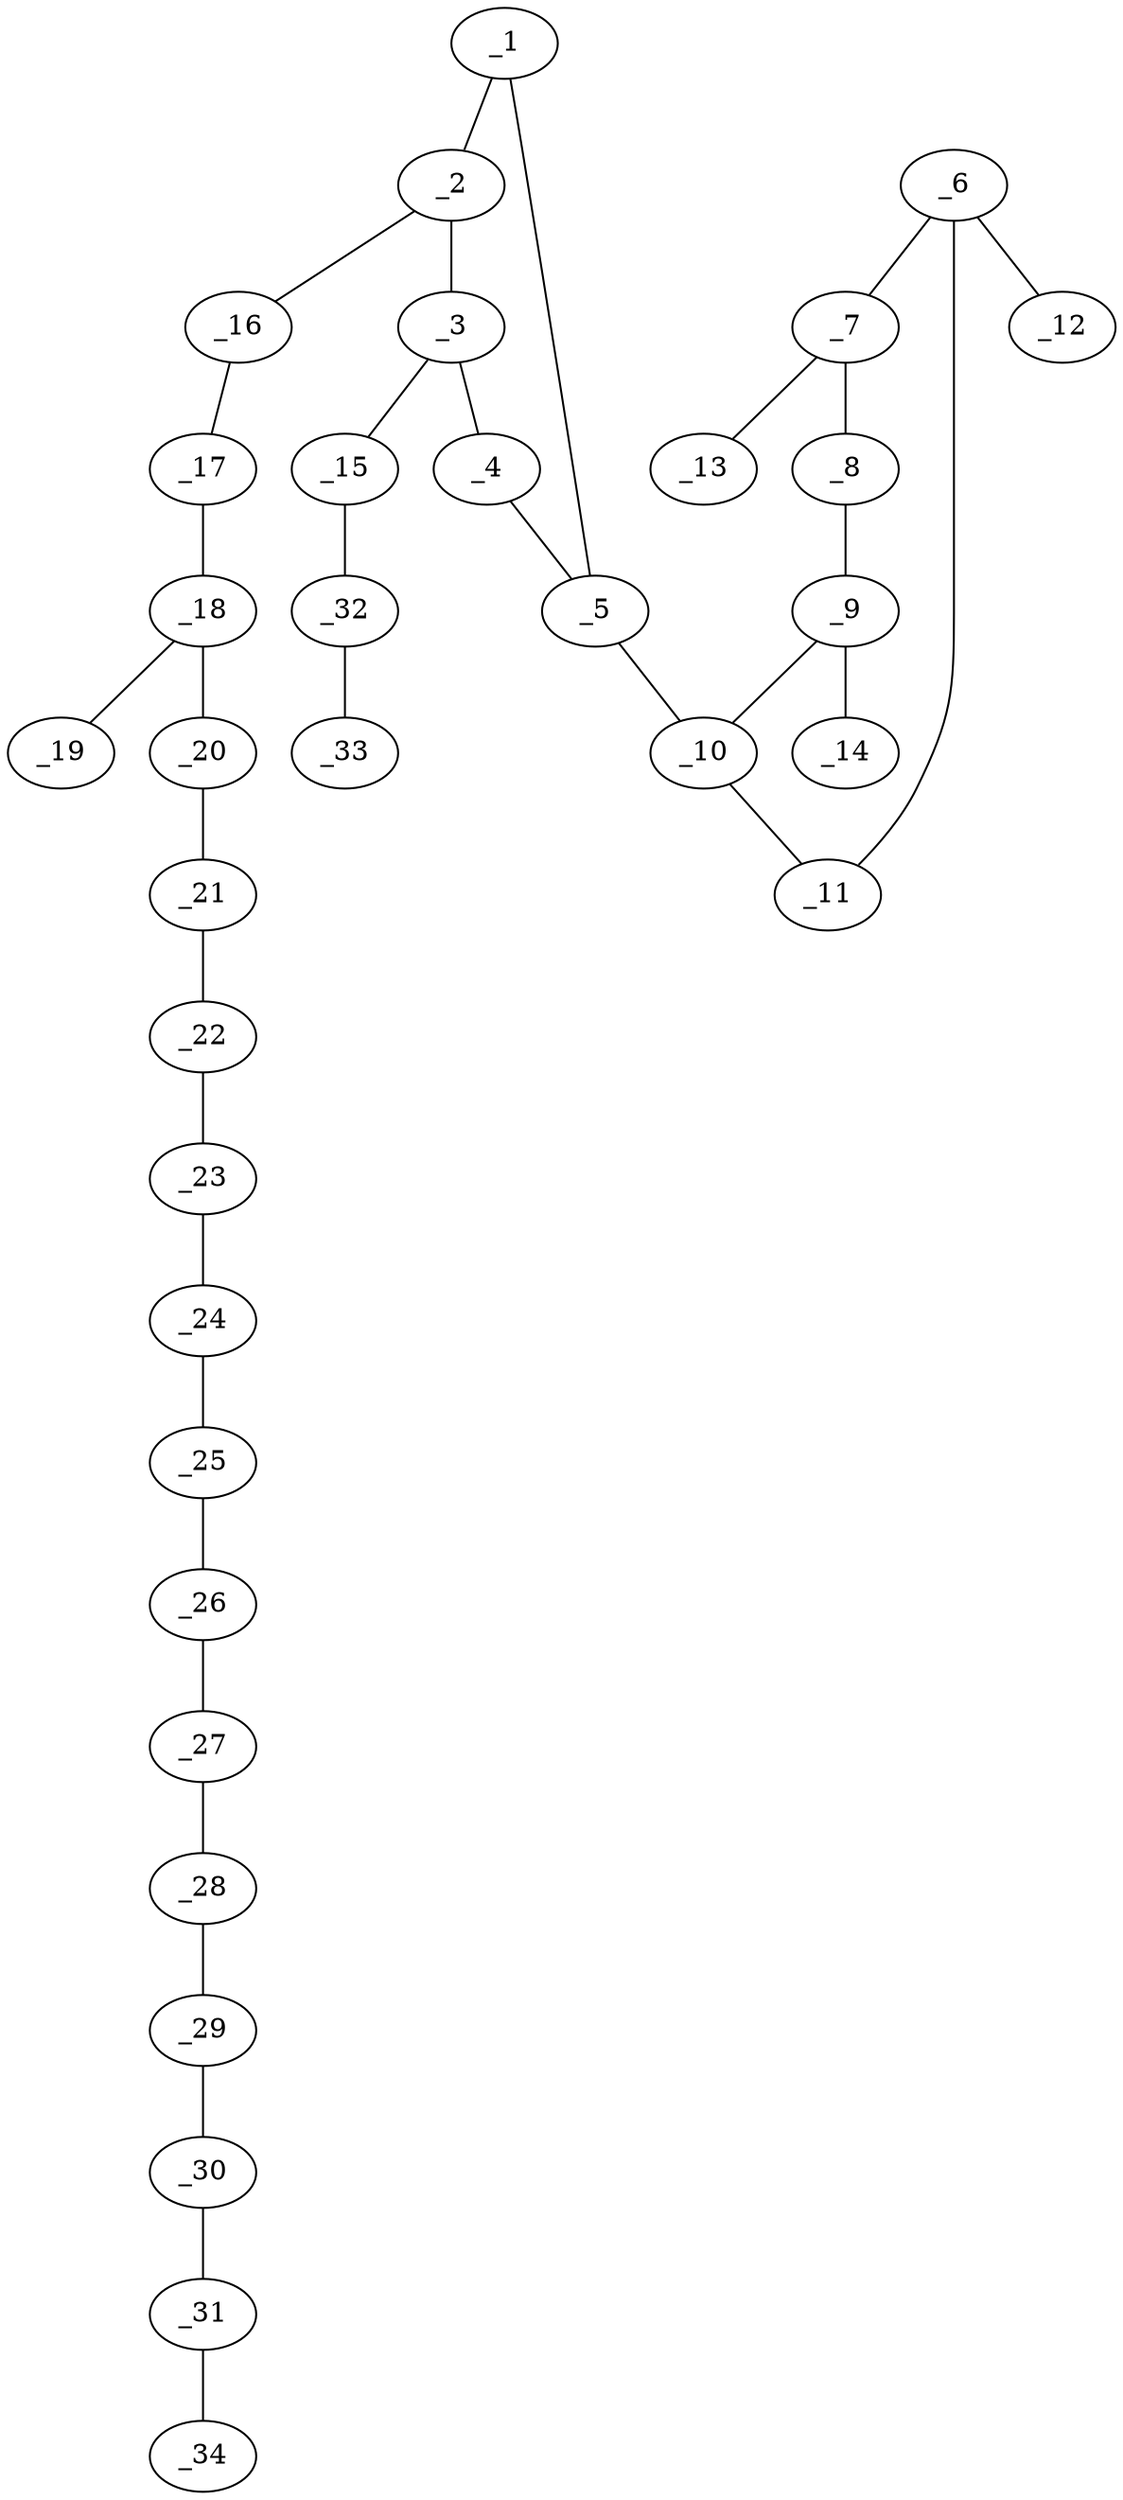graph molid654956 {
	_1	 [charge=0,
		chem=2,
		symbol="O  ",
		x="14.3494",
		y="-1.0519"];
	_2	 [charge=0,
		chem=1,
		symbol="C  ",
		x="14.6584",
		y="-0.1008"];
	_1 -- _2	 [valence=1];
	_5	 [charge=0,
		chem=1,
		symbol="C  ",
		x="15.1584",
		y="-1.6397"];
	_1 -- _5	 [valence=1];
	_3	 [charge=0,
		chem=1,
		symbol="C  ",
		x="15.6584",
		y="-0.1008"];
	_2 -- _3	 [valence=1];
	_16	 [charge=0,
		chem=1,
		symbol="C  ",
		x="14.0707",
		y="0.7082"];
	_2 -- _16	 [valence=1];
	_4	 [charge=0,
		chem=1,
		symbol="C  ",
		x="15.9674",
		y="-1.0519"];
	_3 -- _4	 [valence=1];
	_15	 [charge=0,
		chem=4,
		symbol="N  ",
		x="16.2462",
		y="0.7082"];
	_3 -- _15	 [valence=1];
	_4 -- _5	 [valence=1];
	_10	 [charge=0,
		chem=4,
		symbol="N  ",
		x="15.1584",
		y="-2.6397"];
	_5 -- _10	 [valence=1];
	_6	 [charge=0,
		chem=1,
		symbol="C  ",
		x="16.0244",
		y="-4.1397"];
	_7	 [charge=0,
		chem=1,
		symbol="C  ",
		x="15.1584",
		y="-4.6397"];
	_6 -- _7	 [valence=1];
	_11	 [charge=0,
		chem=1,
		symbol="C  ",
		x="16.0244",
		y="-3.1397"];
	_6 -- _11	 [valence=2];
	_12	 [charge=0,
		chem=1,
		symbol="C  ",
		x="16.8905",
		y="-4.6397"];
	_6 -- _12	 [valence=1];
	_8	 [charge=0,
		chem=4,
		symbol="N  ",
		x="14.2924",
		y="-4.1397"];
	_7 -- _8	 [valence=1];
	_13	 [charge=0,
		chem=2,
		symbol="O  ",
		x="15.1584",
		y="-5.6397"];
	_7 -- _13	 [valence=2];
	_9	 [charge=0,
		chem=1,
		symbol="C  ",
		x="14.2924",
		y="-3.1397"];
	_8 -- _9	 [valence=1];
	_9 -- _10	 [valence=1];
	_14	 [charge=0,
		chem=2,
		symbol="O  ",
		x="13.4264",
		y="-2.6397"];
	_9 -- _14	 [valence=2];
	_10 -- _11	 [valence=1];
	_32	 [charge=1,
		chem=4,
		symbol="N  ",
		x="17.2407",
		y="0.6037"];
	_15 -- _32	 [valence=2];
	_17	 [charge=0,
		chem=2,
		symbol="O  ",
		x="13.0761",
		y="0.6037"];
	_16 -- _17	 [valence=1];
	_18	 [charge=0,
		chem=1,
		symbol="C  ",
		x="12.4883",
		y="1.4127"];
	_17 -- _18	 [valence=1];
	_19	 [charge=0,
		chem=2,
		symbol="O  ",
		x="12.8951",
		y="2.3262"];
	_18 -- _19	 [valence=2];
	_20	 [charge=0,
		chem=1,
		symbol="C  ",
		x="11.4938",
		y="1.3082"];
	_18 -- _20	 [valence=1];
	_21	 [charge=0,
		chem=1,
		symbol="C  ",
		x="10.906",
		y="2.1172"];
	_20 -- _21	 [valence=1];
	_22	 [charge=0,
		chem=1,
		symbol="C  ",
		x="9.9115",
		y="2.0127"];
	_21 -- _22	 [valence=1];
	_23	 [charge=0,
		chem=1,
		symbol="C  ",
		x="9.3237",
		y="2.8217"];
	_22 -- _23	 [valence=1];
	_24	 [charge=0,
		chem=1,
		symbol="C  ",
		x="8.3292",
		y="2.7172"];
	_23 -- _24	 [valence=1];
	_25	 [charge=0,
		chem=1,
		symbol="C  ",
		x="7.7414",
		y="3.5262"];
	_24 -- _25	 [valence=1];
	_26	 [charge=0,
		chem=1,
		symbol="C  ",
		x="6.7469",
		y="3.4217"];
	_25 -- _26	 [valence=1];
	_27	 [charge=0,
		chem=1,
		symbol="C  ",
		x="6.1591",
		y="4.2307"];
	_26 -- _27	 [valence=1];
	_28	 [charge=0,
		chem=1,
		symbol="C  ",
		x="5.1646",
		y="4.1261"];
	_27 -- _28	 [valence=1];
	_29	 [charge=0,
		chem=1,
		symbol="C  ",
		x="4.5768",
		y="4.9352"];
	_28 -- _29	 [valence=1];
	_30	 [charge=0,
		chem=1,
		symbol="C  ",
		x="3.5823",
		y="4.8306"];
	_29 -- _30	 [valence=1];
	_31	 [charge=0,
		chem=1,
		symbol="C  ",
		x="2.9945",
		y="5.6397"];
	_30 -- _31	 [valence=1];
	_34	 [charge=0,
		chem=1,
		symbol="C  ",
		x=2,
		y="5.5351"];
	_31 -- _34	 [valence=1];
	_33	 [charge="-1",
		chem=4,
		symbol="N  ",
		x="18.2353",
		y="0.4991"];
	_32 -- _33	 [valence=2];
}
